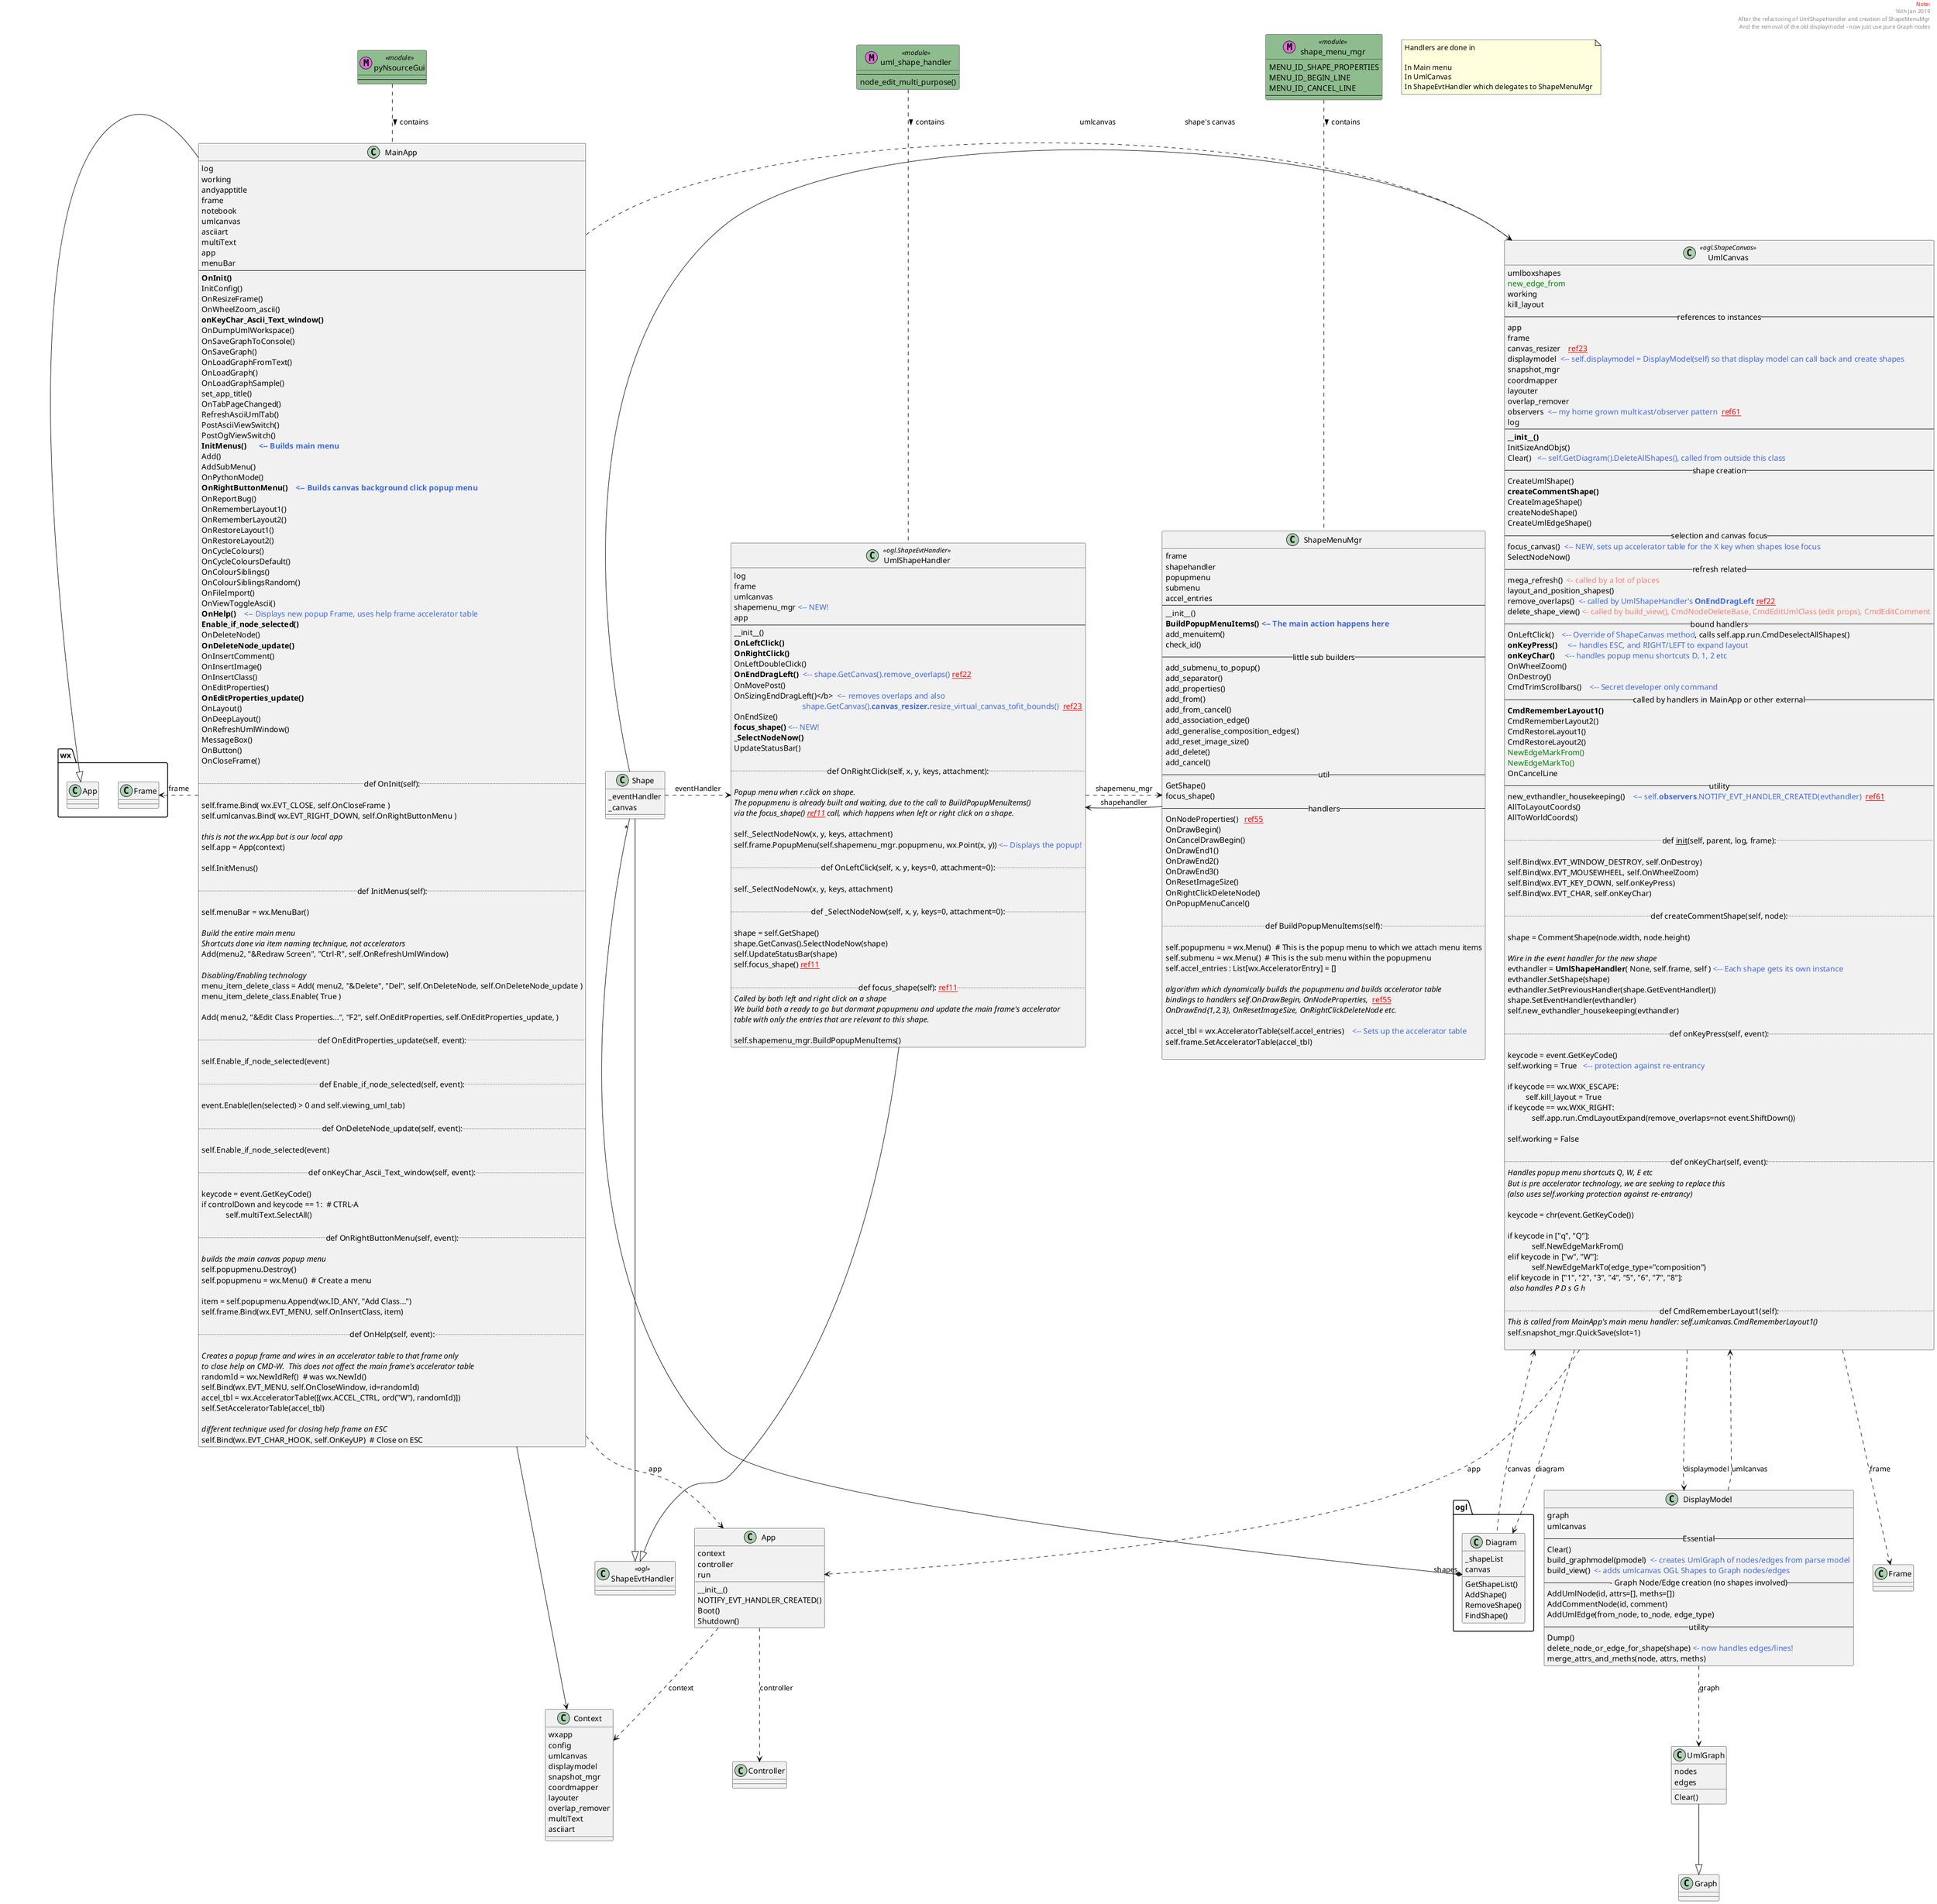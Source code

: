 """
@startuml

header
<font color=red>Note:</font>
16th Jan 2019
After the refactoring of UmlShapeHandler and creation of ShapeMenuMgr
And the removal of the old displaymodel - now just use pure Graph nodes
endheader

class UmlCanvas <<ogl.ShapeCanvas>> {
    umlboxshapes
    <color:Green>new_edge_from
    working
    kill_layout
    -- references to instances --
    app
    frame
    canvas_resizer    <color:Red><u>ref23</u>
    displaymodel  <color:royalBlue><-- self.displaymodel = DisplayModel(self) so that display model can call back and create shapes
    snapshot_mgr
    coordmapper
    layouter
    overlap_remover
    observers  <color:royalBlue><-- my home grown multicast/observer pattern  <color:Red><u>ref61</u>
    log
    ---
    <b>__init__()
    InitSizeAndObjs()
    Clear()  <color:royalBlue> <-- self.GetDiagram().DeleteAllShapes(), called from outside this class
    -- shape creation --
    CreateUmlShape()
    <b>createCommentShape()
    CreateImageShape()
    createNodeShape()
    CreateUmlEdgeShape()
    -- selection and canvas focus --
    focus_canvas()  <color:royalBlue><-- NEW, sets up accelerator table for the X key when shapes lose focus
    SelectNodeNow()
    -- refresh related --
    mega_refresh()  <color:Salmon><- called by a lot of places
    layout_and_position_shapes()
    remove_overlaps()  <color:royalBlue><- called by UmlShapeHandler's <b>OnEndDragLeft</b></color> <color:Red><u>ref22</u>
    delete_shape_view() <color:Salmon><- called by build_view(), CmdNodeDeleteBase, CmdEditUmlClass (edit props), CmdEditComment
    -- bound handlers --
    OnLeftClick()   <color:royalBlue> <-- Override of ShapeCanvas method</color>, calls self.app.run.CmdDeselectAllShapes()
    <b>onKeyPress()</b>     <color:royalBlue><-- handles ESC, and RIGHT/LEFT to expand layout
    <b>onKeyChar()</b>     <color:royalBlue><-- handles popup menu shortcuts D, 1, 2 etc
    OnWheelZoom()
    OnDestroy()
    CmdTrimScrollbars()   <color:royalBlue> <-- Secret developer only command
    -- called by handlers in MainApp or other external --
    <b>CmdRememberLayout1()
    CmdRememberLayout2()
    CmdRestoreLayout1()
    CmdRestoreLayout2()
    <color:Green>NewEdgeMarkFrom()
    <color:Green>NewEdgeMarkTo()
    OnCancelLine
    -- utility --
    new_evthandler_housekeeping()   <color:royalBlue> <-- self.<b>observers</b>.NOTIFY_EVT_HANDLER_CREATED(evthandler)</color>  <color:Red><u>ref61</u>
    AllToLayoutCoords()
    AllToWorldCoords()

    .. def __init__(self, parent, log, frame): ..

    self.Bind(wx.EVT_WINDOW_DESTROY, self.OnDestroy)
    self.Bind(wx.EVT_MOUSEWHEEL, self.OnWheelZoom)
    self.Bind(wx.EVT_KEY_DOWN, self.onKeyPress)
    self.Bind(wx.EVT_CHAR, self.onKeyChar)

    .. def createCommentShape(self, node): ..

    shape = CommentShape(node.width, node.height)

    <i>Wire in the event handler for the new shape
    evthandler = <b>UmlShapeHandler</b>( None, self.frame, self ) <color:royalBlue><-- Each shape gets its own instance
    evthandler.SetShape(shape)
    evthandler.SetPreviousHandler(shape.GetEventHandler())
    shape.SetEventHandler(evthandler)
    self.new_evthandler_housekeeping(evthandler)

    .. def onKeyPress(self, event): ..

    keycode = event.GetKeyCode()
    self.working = True   <color:royalBlue><-- protection against re-entrancy

    if keycode == wx.WXK_ESCAPE:
    \t self.kill_layout = True
    if keycode == wx.WXK_RIGHT:
    \t    self.app.run.CmdLayoutExpand(remove_overlaps=not event.ShiftDown())

    self.working = False

    .. def onKeyChar(self, event): ..
    <i>Handles popup menu shortcuts Q, W, E etc
    <i>But is pre accelerator technology, we are seeking to replace this
    <i>(also uses self.working protection against re-entrancy)

    keycode = chr(event.GetKeyCode())

    if keycode in ["q", "Q"]:
    \t    self.NewEdgeMarkFrom()
    elif keycode in ["w", "W"]:
    \t    self.NewEdgeMarkTo(edge_type="composition")
    elif keycode in ["1", "2", "3", "4", "5", "6", "7", "8"]:
    <i> also handles P D s G h

    .. def CmdRememberLayout1(self): ..
    <i>This is called from MainApp's main menu handler: self.umlcanvas.CmdRememberLayout1()
    self.snapshot_mgr.QuickSave(slot=1)

}

UmlCanvas ..> App: app
UmlCanvas ..> Frame : frame
UmlCanvas ..> DisplayModel : displaymodel
UmlCanvas ..> ogl.Diagram : diagram
UmlCanvas <.. ogl.Diagram : canvas
UmlShapeHandler --|> ShapeEvtHandler

class DisplayModel {
    graph
    umlcanvas
    -- Essential --
    Clear()
    build_graphmodel(pmodel)  <color:royalBlue><- creates UmlGraph of nodes/edges from parse model
    build_view()  <color:royalBlue><- adds umlcanvas OGL Shapes to Graph nodes/edges
    --- Graph Node/Edge creation (no shapes involved) --
    AddUmlNode(id, attrs=[], meths=[])
    AddCommentNode(id, comment)
    AddUmlEdge(from_node, to_node, edge_type)
    -- utility --
    Dump()
    delete_node_or_edge_for_shape(shape) <color:royalBlue><- now handles edges/lines!
    merge_attrs_and_meths(node, attrs, meths)
}

DisplayModel ..> UmlGraph : graph
DisplayModel ..> UmlCanvas : umlcanvas

class UmlGraph {
    nodes
    edges
    Clear()
}

UmlGraph --|> Graph

class MainApp {
    log
    working
    andyapptitle
    frame
    notebook
    umlcanvas
    asciiart
    multiText
    app
    menuBar
    --
    <b>OnInit()
    InitConfig()
    OnResizeFrame()
    OnWheelZoom_ascii()
    <b>onKeyChar_Ascii_Text_window()
    OnDumpUmlWorkspace()
    OnSaveGraphToConsole()
    OnSaveGraph()
    OnLoadGraphFromText()
    OnLoadGraph()
    OnLoadGraphSample()
    set_app_title()
    OnTabPageChanged()
    RefreshAsciiUmlTab()
    PostAsciiViewSwitch()
    PostOglViewSwitch()
    <b>InitMenus()      <color:royalBlue><-- Builds main menu
    Add()
    AddSubMenu()
    OnPythonMode()
    <b>OnRightButtonMenu()    <color:royalBlue><-- Builds canvas background click popup menu
    OnReportBug()
    OnRememberLayout1()
    OnRememberLayout2()
    OnRestoreLayout1()
    OnRestoreLayout2()
    OnCycleColours()
    OnCycleColoursDefault()
    OnColourSiblings()
    OnColourSiblingsRandom()
    OnFileImport()
    OnViewToggleAscii()
    <b>OnHelp()</b>    <color:royalBlue><-- Displays new popup Frame, uses help frame accelerator table
    <b>Enable_if_node_selected()
    OnDeleteNode()
    <b>OnDeleteNode_update()
    OnInsertComment()
    OnInsertImage()
    OnInsertClass()
    OnEditProperties()
    <b>OnEditProperties_update()
    OnLayout()
    OnDeepLayout()
    OnRefreshUmlWindow()
    MessageBox()
    OnButton()
    OnCloseFrame()

    .. def OnInit(self): ..

    self.frame.Bind( wx.EVT_CLOSE, self.OnCloseFrame )
    self.umlcanvas.Bind( wx.EVT_RIGHT_DOWN, self.OnRightButtonMenu )

    <i>this is not the wx.App but is our local app
    self.app = App(context)

    self.InitMenus()

    .. def InitMenus(self): ..

    self.menuBar = wx.MenuBar()

    <i>Build the entire main menu
    <i>Shortcuts done via item naming technique, not accelerators
    Add(menu2, "&Redraw Screen", "Ctrl-R", self.OnRefreshUmlWindow)

    <i>Disabling/Enabling technology
    menu_item_delete_class = Add( menu2, "&Delete", "Del", self.OnDeleteNode, self.OnDeleteNode_update )
    menu_item_delete_class.Enable( True )

    Add( menu2, "&Edit Class Properties...", "F2", self.OnEditProperties, self.OnEditProperties_update, )

    .. def OnEditProperties_update(self, event): ..

    self.Enable_if_node_selected(event)

    .. def Enable_if_node_selected(self, event): ..

    event.Enable(len(selected) > 0 and self.viewing_uml_tab)

    .. def OnDeleteNode_update(self, event): ..

        self.Enable_if_node_selected(event)

    .. def onKeyChar_Ascii_Text_window(self, event): ..

        keycode = event.GetKeyCode()
        if controlDown and keycode == 1:  # CTRL-A
        \t    self.multiText.SelectAll()

    .. def OnRightButtonMenu(self, event): ..

    <i>builds the main canvas popup menu
    self.popupmenu.Destroy()
    self.popupmenu = wx.Menu()  # Create a menu

    item = self.popupmenu.Append(wx.ID_ANY, "Add Class...")
    self.frame.Bind(wx.EVT_MENU, self.OnInsertClass, item)

    .. def OnHelp(self, event): ..

    <i>Creates a popup frame and wires in an accelerator table to that frame only
    <i>to close help on CMD-W.  This does not affect the main frame's accelerator table
    randomId = wx.NewIdRef()  # was wx.NewId()
    self.Bind(wx.EVT_MENU, self.OnCloseWindow, id=randomId)
    accel_tbl = wx.AcceleratorTable([(wx.ACCEL_CTRL, ord("W"), randomId)])
    self.SetAcceleratorTable(accel_tbl)

    <i>different technique used for closing help frame on ESC
    self.Bind(wx.EVT_CHAR_HOOK, self.OnKeyUP)  # Close on ESC
}

wx.App <|- MainApp
MainApp .> wx.Frame : frame
MainApp .> App : app
MainApp .> UmlCanvas : umlcanvas
class pyNsourceGui <<module>> << (M,orchid) >> #DarkSeaGreen {
    ---
}

pyNsourceGui .. MainApp : contains >
class Context {
    wxapp
    config
    umlcanvas
    displaymodel
    snapshot_mgr
    coordmapper
    layouter
    overlap_remover
    multiText
    asciiart
}
MainApp --> Context


class UmlShapeHandler <<ogl.ShapeEvtHandler>> {
    log
    frame
    umlcanvas
    shapemenu_mgr <color:royalBlue><-- NEW!
    app
    ---
    __init__()
    <b>OnLeftClick()
    <b>OnRightClick()
    OnLeftDoubleClick()
    <b>OnEndDragLeft()</b>  <color:royalBlue><-- shape.GetCanvas().remove_overlaps()</color> <color:Red><u>ref22</u>
    OnMovePost()
    OnSizingEndDragLeft()</b>  <color:royalBlue><-- removes overlaps and also
                               \t\t\t\t <color:royalBlue> shape.GetCanvas().<b>canvas_resizer.</b>resize_virtual_canvas_tofit_bounds()</color>  <color:Red><u>ref23</u>
    OnEndSize()
    <b>focus_shape()</b> <color:royalBlue><-- NEW!
    <b>_SelectNodeNow()
    UpdateStatusBar()

    .. def OnRightClick(self, x, y, keys, attachment): ..

        <i>Popup menu when r.click on shape.
        <i>The popupmenu is already built and waiting, due to the call to BuildPopupMenuItems()
        <i>via the focus_shape() <color:Red><u>ref11</u></color> call, which happens when left or right click on a shape.

        self._SelectNodeNow(x, y, keys, attachment)
        self.frame.PopupMenu(self.shapemenu_mgr.popupmenu, wx.Point(x, y)) <color:royalBlue><-- Displays the popup!

    .. def OnLeftClick(self, x, y, keys=0, attachment=0): ..

        self._SelectNodeNow(x, y, keys, attachment)

    .. def _SelectNodeNow(self, x, y, keys=0, attachment=0): ..

        shape = self.GetShape()
        shape.GetCanvas().SelectNodeNow(shape)
        self.UpdateStatusBar(shape)
        self.focus_shape() <color:Red><u>ref11</u></color>

    .. def focus_shape(self): <color:Red><u>ref11</u></color> ..
        <i>Called by both left and right click on a shape
        <i>We build both a ready to go but dormant popupmenu and update the main frame's accelerator
        <i>table with only the entries that are relevant to this shape.

        self.shapemenu_mgr.BuildPopupMenuItems()
}

class uml_shape_handler <<module>> << (M,orchid) >> #DarkSeaGreen {
    ---
    node_edit_multi_purpose()
}

uml_shape_handler .. UmlShapeHandler : contains >
UmlShapeHandler ..> ShapeMenuMgr : shapemenu_mgr

class ShapeMenuMgr {
    frame
    shapehandler
    popupmenu
    submenu
    accel_entries
    --
    __init__()
    <b>BuildPopupMenuItems() <color:royalBlue><-- The main action happens here
    add_menuitem()
    check_id()
    -- little sub builders --
    add_submenu_to_popup()
    add_separator()
    add_properties()
    add_from()
    add_from_cancel()
    add_association_edge()
    add_generalise_composition_edges()
    add_reset_image_size()
    add_delete()
    add_cancel()
    -- util --
    GetShape()
    focus_shape()
    -- handlers --
    OnNodeProperties()   <color:Red><u>ref55</u>
    OnDrawBegin()
    OnCancelDrawBegin()
    OnDrawEnd1()
    OnDrawEnd2()
    OnDrawEnd3()
    OnResetImageSize()
    OnRightClickDeleteNode()
    OnPopupMenuCancel()

    .. def BuildPopupMenuItems(self): ..

        self.popupmenu = wx.Menu()  # This is the popup menu to which we attach menu items
        self.submenu = wx.Menu()  # This is the sub menu within the popupmenu
        self.accel_entries : List[wx.AcceleratorEntry] = []

        <i>algorithm which dynamically builds the popupmenu and builds accelerator table
        <i>bindings to handlers self.OnDrawBegin, OnNodeProperties,</i>  <color:Red><u>ref55</u>
        <i>OnDrawEnd{1,2,3}, OnResetImageSize, OnRightClickDeleteNode etc.

        accel_tbl = wx.AcceleratorTable(self.accel_entries)    <color:royalBlue><-- Sets up the accelerator table
        self.frame.SetAcceleratorTable(accel_tbl)

}

class shape_menu_mgr <<module>> << (M,orchid) >> #DarkSeaGreen {
    MENU_ID_SHAPE_PROPERTIES
    MENU_ID_BEGIN_LINE
    MENU_ID_CANCEL_LINE
    ---
}

shape_menu_mgr .. ShapeMenuMgr : contains >
ShapeMenuMgr -> UmlShapeHandler : shapehandler

class App {
    context
    controller
    run
    __init__()
    NOTIFY_EVT_HANDLER_CREATED()
    Boot()
    Shutdown()
}

App ..> Controller : controller
App ..> Context: context

class ogl.Diagram {
    _shapeList
    canvas
    GetShapeList()
    AddShape()
    RemoveShape()
    FindShape()
}

class Shape {
    _eventHandler
    _canvas
}

Shape -|> ShapeEvtHandler
Shape -> UmlCanvas : shape's canvas
Shape .> UmlShapeHandler : eventHandler

class ShapeEvtHandler <<ogl>> {
}

ogl.Diagram "shapes" *-- "*" Shape

Note as N1
Handlers are done in

In Main menu
In UmlCanvas
In ShapeEvtHandler which delegates to ShapeMenuMgr
end note




@enduml

SCRAPS

hiding things after the fact or before the fact
successfully hides the classes but they still "exist"
in terms of layout.  Need to totally zap any mention of
them in order to clean up the layout

MainApp ..> UmlCanvas : umlcanvas
MainApp ..> wx.ScrolledWindow : asciiart
MainApp ..> wx.TextCtrl : multiText
MainApp ..> wx.Panel : panel_one
MainApp ..> wx.Panel : panel_two
MainApp ..> wx.BoxSizer : sizer
MainApp ..> wx.Menu : popupmenu
MainApp ..> App : app
MainApp ..> ConfigObj : config
MainApp ..> wx.NewIdRef : next_menu_id
MainApp ..> wx.PrintData : printData

"""
